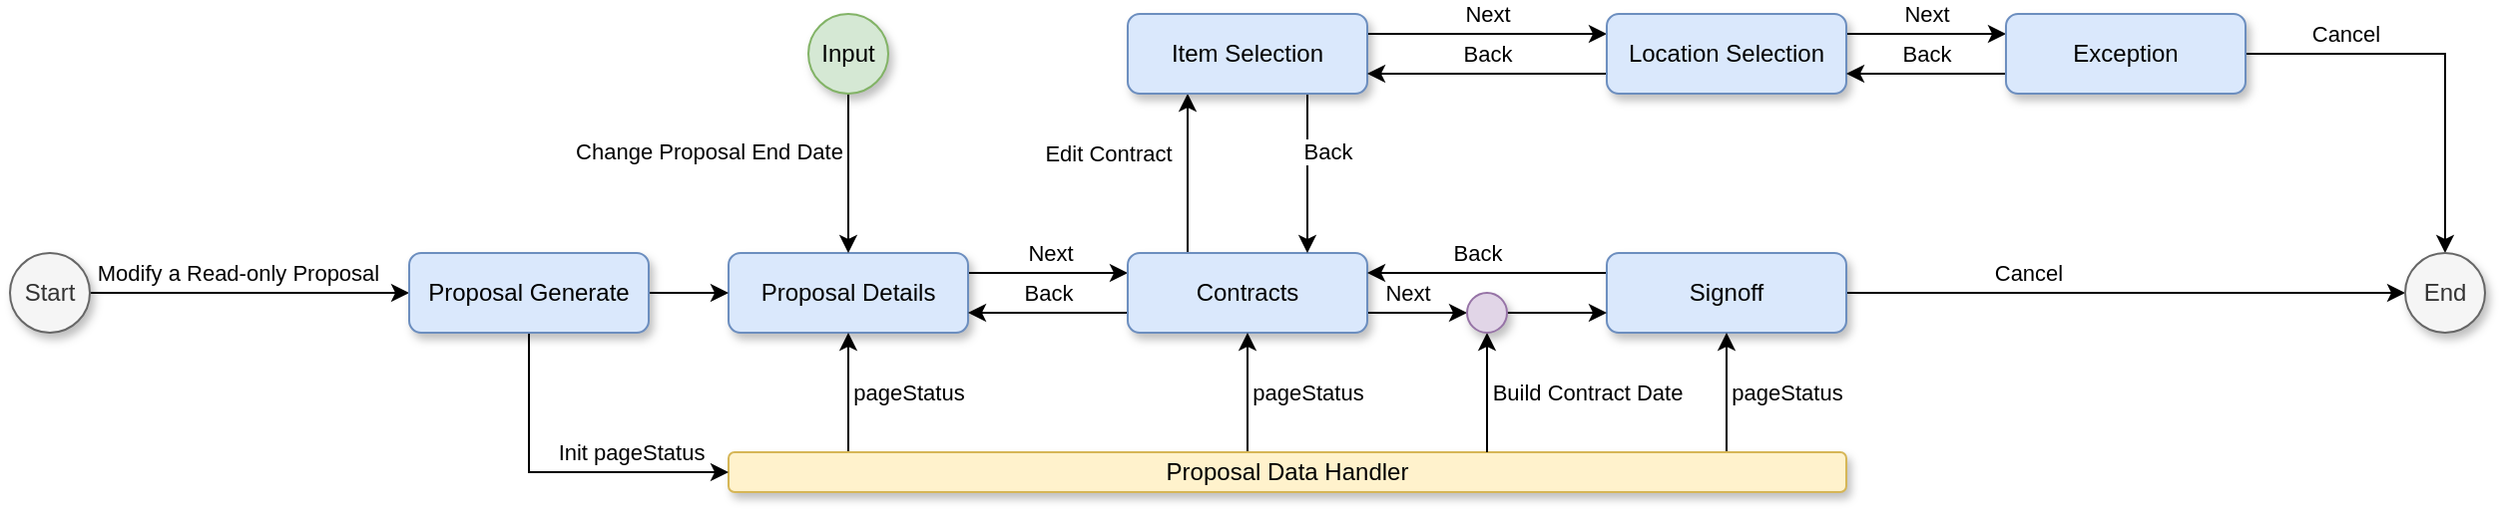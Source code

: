 <mxfile version="14.9.4" type="github">
  <diagram id="MpMKGlxmZKTNohCJST7r" name="Page-1">
    <mxGraphModel dx="2249" dy="882" grid="1" gridSize="10" guides="1" tooltips="1" connect="1" arrows="1" fold="1" page="1" pageScale="1" pageWidth="827" pageHeight="1169" math="0" shadow="0">
      <root>
        <mxCell id="0" />
        <mxCell id="1" parent="0" />
        <mxCell id="CWZlS4MAvRdUrijUF1ng-20" style="edgeStyle=orthogonalEdgeStyle;rounded=0;orthogonalLoop=1;jettySize=auto;html=1;entryX=0;entryY=0.25;entryDx=0;entryDy=0;exitX=1;exitY=0.25;exitDx=0;exitDy=0;" parent="1" source="CWZlS4MAvRdUrijUF1ng-1" target="CWZlS4MAvRdUrijUF1ng-2" edge="1">
          <mxGeometry relative="1" as="geometry" />
        </mxCell>
        <mxCell id="CWZlS4MAvRdUrijUF1ng-21" value="Next" style="edgeLabel;html=1;align=center;verticalAlign=middle;resizable=0;points=[];" parent="CWZlS4MAvRdUrijUF1ng-20" vertex="1" connectable="0">
          <mxGeometry x="-0.361" y="-2" relative="1" as="geometry">
            <mxPoint x="15" y="-12" as="offset" />
          </mxGeometry>
        </mxCell>
        <mxCell id="CWZlS4MAvRdUrijUF1ng-1" value="Proposal Details" style="rounded=1;whiteSpace=wrap;html=1;fillColor=#dae8fc;strokeColor=#6c8ebf;shadow=1;" parent="1" vertex="1">
          <mxGeometry x="120" y="160" width="120" height="40" as="geometry" />
        </mxCell>
        <mxCell id="CWZlS4MAvRdUrijUF1ng-14" style="edgeStyle=orthogonalEdgeStyle;rounded=0;orthogonalLoop=1;jettySize=auto;html=1;entryX=0.25;entryY=1;entryDx=0;entryDy=0;exitX=0.25;exitY=0;exitDx=0;exitDy=0;" parent="1" source="CWZlS4MAvRdUrijUF1ng-2" target="CWZlS4MAvRdUrijUF1ng-7" edge="1">
          <mxGeometry relative="1" as="geometry">
            <Array as="points" />
          </mxGeometry>
        </mxCell>
        <mxCell id="CWZlS4MAvRdUrijUF1ng-15" value="Edit Contract" style="edgeLabel;html=1;align=center;verticalAlign=middle;resizable=0;points=[];" parent="CWZlS4MAvRdUrijUF1ng-14" vertex="1" connectable="0">
          <mxGeometry x="0.25" y="-2" relative="1" as="geometry">
            <mxPoint x="-42" as="offset" />
          </mxGeometry>
        </mxCell>
        <mxCell id="CWZlS4MAvRdUrijUF1ng-22" style="edgeStyle=orthogonalEdgeStyle;rounded=0;orthogonalLoop=1;jettySize=auto;html=1;exitX=0;exitY=0.75;exitDx=0;exitDy=0;entryX=1;entryY=0.75;entryDx=0;entryDy=0;" parent="1" source="CWZlS4MAvRdUrijUF1ng-2" target="CWZlS4MAvRdUrijUF1ng-1" edge="1">
          <mxGeometry relative="1" as="geometry">
            <mxPoint x="210" y="190" as="targetPoint" />
          </mxGeometry>
        </mxCell>
        <mxCell id="CWZlS4MAvRdUrijUF1ng-23" value="Back" style="edgeLabel;html=1;align=center;verticalAlign=middle;resizable=0;points=[];" parent="CWZlS4MAvRdUrijUF1ng-22" vertex="1" connectable="0">
          <mxGeometry x="-0.294" y="1" relative="1" as="geometry">
            <mxPoint x="-12" y="-11" as="offset" />
          </mxGeometry>
        </mxCell>
        <mxCell id="CWZlS4MAvRdUrijUF1ng-41" style="edgeStyle=orthogonalEdgeStyle;rounded=0;orthogonalLoop=1;jettySize=auto;html=1;entryX=0;entryY=0.5;entryDx=0;entryDy=0;exitX=1;exitY=0.75;exitDx=0;exitDy=0;" parent="1" source="CWZlS4MAvRdUrijUF1ng-2" target="CWZlS4MAvRdUrijUF1ng-40" edge="1">
          <mxGeometry relative="1" as="geometry">
            <Array as="points">
              <mxPoint x="470" y="190" />
              <mxPoint x="470" y="190" />
            </Array>
          </mxGeometry>
        </mxCell>
        <mxCell id="CWZlS4MAvRdUrijUF1ng-45" value="Next" style="edgeLabel;html=1;align=center;verticalAlign=middle;resizable=0;points=[];" parent="CWZlS4MAvRdUrijUF1ng-41" vertex="1" connectable="0">
          <mxGeometry x="0.236" y="-1" relative="1" as="geometry">
            <mxPoint x="-11" y="-11" as="offset" />
          </mxGeometry>
        </mxCell>
        <mxCell id="CWZlS4MAvRdUrijUF1ng-2" value="Contracts" style="rounded=1;whiteSpace=wrap;html=1;fillColor=#dae8fc;strokeColor=#6c8ebf;shadow=1;" parent="1" vertex="1">
          <mxGeometry x="320" y="160" width="120" height="40" as="geometry" />
        </mxCell>
        <mxCell id="CWZlS4MAvRdUrijUF1ng-24" style="edgeStyle=orthogonalEdgeStyle;rounded=0;orthogonalLoop=1;jettySize=auto;html=1;exitX=0;exitY=0.25;exitDx=0;exitDy=0;entryX=1;entryY=0.25;entryDx=0;entryDy=0;" parent="1" source="CWZlS4MAvRdUrijUF1ng-3" target="CWZlS4MAvRdUrijUF1ng-2" edge="1">
          <mxGeometry relative="1" as="geometry" />
        </mxCell>
        <mxCell id="CWZlS4MAvRdUrijUF1ng-25" value="Back" style="edgeLabel;html=1;align=center;verticalAlign=middle;resizable=0;points=[];" parent="CWZlS4MAvRdUrijUF1ng-24" vertex="1" connectable="0">
          <mxGeometry x="0.258" relative="1" as="geometry">
            <mxPoint x="10" y="-10" as="offset" />
          </mxGeometry>
        </mxCell>
        <mxCell id="CWZlS4MAvRdUrijUF1ng-46" style="edgeStyle=orthogonalEdgeStyle;rounded=0;orthogonalLoop=1;jettySize=auto;html=1;entryX=0;entryY=0.5;entryDx=0;entryDy=0;" parent="1" source="CWZlS4MAvRdUrijUF1ng-3" target="CWZlS4MAvRdUrijUF1ng-10" edge="1">
          <mxGeometry relative="1" as="geometry" />
        </mxCell>
        <mxCell id="CWZlS4MAvRdUrijUF1ng-47" value="Cancel" style="edgeLabel;html=1;align=center;verticalAlign=middle;resizable=0;points=[];" parent="CWZlS4MAvRdUrijUF1ng-46" vertex="1" connectable="0">
          <mxGeometry x="-0.702" y="1" relative="1" as="geometry">
            <mxPoint x="49" y="-9" as="offset" />
          </mxGeometry>
        </mxCell>
        <mxCell id="CWZlS4MAvRdUrijUF1ng-3" value="Signoff" style="rounded=1;whiteSpace=wrap;html=1;fillColor=#dae8fc;strokeColor=#6c8ebf;shadow=1;" parent="1" vertex="1">
          <mxGeometry x="560" y="160" width="120" height="40" as="geometry" />
        </mxCell>
        <mxCell id="CWZlS4MAvRdUrijUF1ng-6" style="edgeStyle=orthogonalEdgeStyle;rounded=0;orthogonalLoop=1;jettySize=auto;html=1;entryX=0;entryY=0.5;entryDx=0;entryDy=0;" parent="1" source="CWZlS4MAvRdUrijUF1ng-5" target="CWZlS4MAvRdUrijUF1ng-29" edge="1">
          <mxGeometry relative="1" as="geometry" />
        </mxCell>
        <mxCell id="CWZlS4MAvRdUrijUF1ng-13" value="Modify a Read-only Proposal" style="edgeLabel;html=1;align=center;verticalAlign=middle;resizable=0;points=[];" parent="CWZlS4MAvRdUrijUF1ng-6" vertex="1" connectable="0">
          <mxGeometry x="-0.26" relative="1" as="geometry">
            <mxPoint x="15" y="-10" as="offset" />
          </mxGeometry>
        </mxCell>
        <mxCell id="CWZlS4MAvRdUrijUF1ng-5" value="Start" style="ellipse;whiteSpace=wrap;html=1;aspect=fixed;fillColor=#f5f5f5;strokeColor=#666666;fontColor=#333333;shadow=1;" parent="1" vertex="1">
          <mxGeometry x="-240" y="160" width="40" height="40" as="geometry" />
        </mxCell>
        <mxCell id="CWZlS4MAvRdUrijUF1ng-16" style="edgeStyle=orthogonalEdgeStyle;rounded=0;orthogonalLoop=1;jettySize=auto;html=1;entryX=0;entryY=0.25;entryDx=0;entryDy=0;exitX=1;exitY=0.25;exitDx=0;exitDy=0;" parent="1" source="CWZlS4MAvRdUrijUF1ng-7" target="CWZlS4MAvRdUrijUF1ng-8" edge="1">
          <mxGeometry relative="1" as="geometry" />
        </mxCell>
        <mxCell id="CWZlS4MAvRdUrijUF1ng-49" value="Next" style="edgeLabel;html=1;align=center;verticalAlign=middle;resizable=0;points=[];" parent="CWZlS4MAvRdUrijUF1ng-16" vertex="1" connectable="0">
          <mxGeometry x="-0.183" y="2" relative="1" as="geometry">
            <mxPoint x="11" y="-8" as="offset" />
          </mxGeometry>
        </mxCell>
        <mxCell id="CWZlS4MAvRdUrijUF1ng-18" style="edgeStyle=orthogonalEdgeStyle;rounded=0;orthogonalLoop=1;jettySize=auto;html=1;exitX=0.75;exitY=1;exitDx=0;exitDy=0;entryX=0.75;entryY=0;entryDx=0;entryDy=0;" parent="1" source="CWZlS4MAvRdUrijUF1ng-7" target="CWZlS4MAvRdUrijUF1ng-2" edge="1">
          <mxGeometry relative="1" as="geometry" />
        </mxCell>
        <mxCell id="CWZlS4MAvRdUrijUF1ng-19" value="Back" style="edgeLabel;html=1;align=center;verticalAlign=middle;resizable=0;points=[];" parent="CWZlS4MAvRdUrijUF1ng-18" vertex="1" connectable="0">
          <mxGeometry x="-0.283" y="1" relative="1" as="geometry">
            <mxPoint x="9" as="offset" />
          </mxGeometry>
        </mxCell>
        <mxCell id="CWZlS4MAvRdUrijUF1ng-7" value="Item Selection" style="rounded=1;whiteSpace=wrap;html=1;fillColor=#dae8fc;strokeColor=#6c8ebf;shadow=1;" parent="1" vertex="1">
          <mxGeometry x="320" y="40" width="120" height="40" as="geometry" />
        </mxCell>
        <mxCell id="CWZlS4MAvRdUrijUF1ng-17" style="edgeStyle=orthogonalEdgeStyle;rounded=0;orthogonalLoop=1;jettySize=auto;html=1;entryX=0;entryY=0.25;entryDx=0;entryDy=0;exitX=1;exitY=0.25;exitDx=0;exitDy=0;" parent="1" source="CWZlS4MAvRdUrijUF1ng-8" target="CWZlS4MAvRdUrijUF1ng-9" edge="1">
          <mxGeometry relative="1" as="geometry" />
        </mxCell>
        <mxCell id="CWZlS4MAvRdUrijUF1ng-52" value="Next" style="edgeLabel;html=1;align=center;verticalAlign=middle;resizable=0;points=[];" parent="CWZlS4MAvRdUrijUF1ng-17" vertex="1" connectable="0">
          <mxGeometry x="-0.258" y="1" relative="1" as="geometry">
            <mxPoint x="10" y="-9" as="offset" />
          </mxGeometry>
        </mxCell>
        <mxCell id="CWZlS4MAvRdUrijUF1ng-48" style="edgeStyle=orthogonalEdgeStyle;rounded=0;orthogonalLoop=1;jettySize=auto;html=1;entryX=1;entryY=0.75;entryDx=0;entryDy=0;exitX=0;exitY=0.75;exitDx=0;exitDy=0;" parent="1" source="CWZlS4MAvRdUrijUF1ng-8" target="CWZlS4MAvRdUrijUF1ng-7" edge="1">
          <mxGeometry relative="1" as="geometry" />
        </mxCell>
        <mxCell id="CWZlS4MAvRdUrijUF1ng-50" value="Back" style="edgeLabel;html=1;align=center;verticalAlign=middle;resizable=0;points=[];" parent="CWZlS4MAvRdUrijUF1ng-48" vertex="1" connectable="0">
          <mxGeometry x="0.261" y="-1" relative="1" as="geometry">
            <mxPoint x="15" y="-9" as="offset" />
          </mxGeometry>
        </mxCell>
        <mxCell id="CWZlS4MAvRdUrijUF1ng-8" value="Location Selection" style="rounded=1;whiteSpace=wrap;html=1;fillColor=#dae8fc;strokeColor=#6c8ebf;shadow=1;" parent="1" vertex="1">
          <mxGeometry x="560" y="40" width="120" height="40" as="geometry" />
        </mxCell>
        <mxCell id="CWZlS4MAvRdUrijUF1ng-11" style="edgeStyle=orthogonalEdgeStyle;rounded=0;orthogonalLoop=1;jettySize=auto;html=1;entryX=0.5;entryY=0;entryDx=0;entryDy=0;" parent="1" source="CWZlS4MAvRdUrijUF1ng-9" target="CWZlS4MAvRdUrijUF1ng-10" edge="1">
          <mxGeometry relative="1" as="geometry" />
        </mxCell>
        <mxCell id="CWZlS4MAvRdUrijUF1ng-12" value="Cancel" style="edgeLabel;html=1;align=center;verticalAlign=middle;resizable=0;points=[];" parent="CWZlS4MAvRdUrijUF1ng-11" vertex="1" connectable="0">
          <mxGeometry x="-0.36" y="-1" relative="1" as="geometry">
            <mxPoint x="-14" y="-11" as="offset" />
          </mxGeometry>
        </mxCell>
        <mxCell id="CWZlS4MAvRdUrijUF1ng-51" style="edgeStyle=orthogonalEdgeStyle;rounded=0;orthogonalLoop=1;jettySize=auto;html=1;entryX=1;entryY=0.75;entryDx=0;entryDy=0;exitX=0;exitY=0.75;exitDx=0;exitDy=0;" parent="1" source="CWZlS4MAvRdUrijUF1ng-9" target="CWZlS4MAvRdUrijUF1ng-8" edge="1">
          <mxGeometry relative="1" as="geometry" />
        </mxCell>
        <mxCell id="CWZlS4MAvRdUrijUF1ng-53" value="Back" style="edgeLabel;html=1;align=center;verticalAlign=middle;resizable=0;points=[];" parent="CWZlS4MAvRdUrijUF1ng-51" vertex="1" connectable="0">
          <mxGeometry x="0.225" y="1" relative="1" as="geometry">
            <mxPoint x="9" y="-11" as="offset" />
          </mxGeometry>
        </mxCell>
        <mxCell id="CWZlS4MAvRdUrijUF1ng-9" value="Exception" style="rounded=1;whiteSpace=wrap;html=1;fillColor=#dae8fc;strokeColor=#6c8ebf;shadow=1;" parent="1" vertex="1">
          <mxGeometry x="760" y="40" width="120" height="40" as="geometry" />
        </mxCell>
        <mxCell id="CWZlS4MAvRdUrijUF1ng-10" value="End" style="ellipse;whiteSpace=wrap;html=1;aspect=fixed;fillColor=#f5f5f5;strokeColor=#666666;fontColor=#333333;shadow=1;sketch=0;" parent="1" vertex="1">
          <mxGeometry x="960" y="160" width="40" height="40" as="geometry" />
        </mxCell>
        <mxCell id="CWZlS4MAvRdUrijUF1ng-27" style="edgeStyle=orthogonalEdgeStyle;rounded=0;orthogonalLoop=1;jettySize=auto;html=1;entryX=0.5;entryY=1;entryDx=0;entryDy=0;" parent="1" source="CWZlS4MAvRdUrijUF1ng-26" target="CWZlS4MAvRdUrijUF1ng-1" edge="1">
          <mxGeometry relative="1" as="geometry">
            <Array as="points">
              <mxPoint x="140" y="260" />
              <mxPoint x="140" y="260" />
            </Array>
          </mxGeometry>
        </mxCell>
        <mxCell id="CWZlS4MAvRdUrijUF1ng-28" value="pageStatus" style="edgeLabel;html=1;align=center;verticalAlign=middle;resizable=0;points=[];" parent="CWZlS4MAvRdUrijUF1ng-27" vertex="1" connectable="0">
          <mxGeometry x="0.2" y="1" relative="1" as="geometry">
            <mxPoint x="31" y="6" as="offset" />
          </mxGeometry>
        </mxCell>
        <mxCell id="CWZlS4MAvRdUrijUF1ng-33" style="edgeStyle=orthogonalEdgeStyle;rounded=0;orthogonalLoop=1;jettySize=auto;html=1;entryX=0.5;entryY=1;entryDx=0;entryDy=0;" parent="1" source="CWZlS4MAvRdUrijUF1ng-26" target="CWZlS4MAvRdUrijUF1ng-2" edge="1">
          <mxGeometry relative="1" as="geometry">
            <Array as="points">
              <mxPoint x="380" y="260" />
              <mxPoint x="380" y="260" />
            </Array>
          </mxGeometry>
        </mxCell>
        <mxCell id="CWZlS4MAvRdUrijUF1ng-34" value="pageStatus" style="edgeLabel;html=1;align=center;verticalAlign=middle;resizable=0;points=[];" parent="CWZlS4MAvRdUrijUF1ng-33" vertex="1" connectable="0">
          <mxGeometry x="0.233" relative="1" as="geometry">
            <mxPoint x="30" y="7" as="offset" />
          </mxGeometry>
        </mxCell>
        <mxCell id="CWZlS4MAvRdUrijUF1ng-35" style="edgeStyle=orthogonalEdgeStyle;rounded=0;orthogonalLoop=1;jettySize=auto;html=1;entryX=0.5;entryY=1;entryDx=0;entryDy=0;" parent="1" source="CWZlS4MAvRdUrijUF1ng-26" target="CWZlS4MAvRdUrijUF1ng-3" edge="1">
          <mxGeometry relative="1" as="geometry">
            <Array as="points">
              <mxPoint x="580" y="260" />
              <mxPoint x="580" y="260" />
            </Array>
          </mxGeometry>
        </mxCell>
        <mxCell id="CWZlS4MAvRdUrijUF1ng-36" value="pageStatus" style="edgeLabel;html=1;align=center;verticalAlign=middle;resizable=0;points=[];" parent="CWZlS4MAvRdUrijUF1ng-35" vertex="1" connectable="0">
          <mxGeometry x="-0.283" y="1" relative="1" as="geometry">
            <mxPoint x="31" y="-9" as="offset" />
          </mxGeometry>
        </mxCell>
        <mxCell id="CWZlS4MAvRdUrijUF1ng-26" value="Proposal Data Handler" style="rounded=1;whiteSpace=wrap;html=1;fillColor=#fff2cc;strokeColor=#d6b656;shadow=1;" parent="1" vertex="1">
          <mxGeometry x="120" y="260" width="560" height="20" as="geometry" />
        </mxCell>
        <mxCell id="CWZlS4MAvRdUrijUF1ng-30" style="edgeStyle=orthogonalEdgeStyle;rounded=0;orthogonalLoop=1;jettySize=auto;html=1;entryX=0;entryY=0.5;entryDx=0;entryDy=0;exitX=1;exitY=0.5;exitDx=0;exitDy=0;" parent="1" source="CWZlS4MAvRdUrijUF1ng-29" target="CWZlS4MAvRdUrijUF1ng-1" edge="1">
          <mxGeometry relative="1" as="geometry" />
        </mxCell>
        <mxCell id="CWZlS4MAvRdUrijUF1ng-31" style="edgeStyle=orthogonalEdgeStyle;rounded=0;orthogonalLoop=1;jettySize=auto;html=1;entryX=0;entryY=0.5;entryDx=0;entryDy=0;exitX=0.5;exitY=1;exitDx=0;exitDy=0;" parent="1" source="CWZlS4MAvRdUrijUF1ng-29" target="CWZlS4MAvRdUrijUF1ng-26" edge="1">
          <mxGeometry relative="1" as="geometry" />
        </mxCell>
        <mxCell id="CWZlS4MAvRdUrijUF1ng-32" value="Init pageStatus" style="edgeLabel;html=1;align=center;verticalAlign=middle;resizable=0;points=[];" parent="CWZlS4MAvRdUrijUF1ng-31" vertex="1" connectable="0">
          <mxGeometry x="0.27" y="-3" relative="1" as="geometry">
            <mxPoint x="13" y="-13" as="offset" />
          </mxGeometry>
        </mxCell>
        <mxCell id="CWZlS4MAvRdUrijUF1ng-29" value="Proposal Generate" style="rounded=1;whiteSpace=wrap;html=1;fillColor=#dae8fc;strokeColor=#6c8ebf;shadow=1;" parent="1" vertex="1">
          <mxGeometry x="-40" y="160" width="120" height="40" as="geometry" />
        </mxCell>
        <mxCell id="CWZlS4MAvRdUrijUF1ng-42" style="edgeStyle=orthogonalEdgeStyle;rounded=0;orthogonalLoop=1;jettySize=auto;html=1;entryX=0;entryY=0.75;entryDx=0;entryDy=0;" parent="1" source="CWZlS4MAvRdUrijUF1ng-40" target="CWZlS4MAvRdUrijUF1ng-3" edge="1">
          <mxGeometry relative="1" as="geometry" />
        </mxCell>
        <mxCell id="CWZlS4MAvRdUrijUF1ng-43" style="edgeStyle=orthogonalEdgeStyle;rounded=0;orthogonalLoop=1;jettySize=auto;html=1;exitX=0.5;exitY=1;exitDx=0;exitDy=0;startArrow=classic;startFill=1;endArrow=none;endFill=0;" parent="1" source="CWZlS4MAvRdUrijUF1ng-40" target="CWZlS4MAvRdUrijUF1ng-26" edge="1">
          <mxGeometry relative="1" as="geometry">
            <Array as="points">
              <mxPoint x="500" y="250" />
              <mxPoint x="500" y="250" />
            </Array>
          </mxGeometry>
        </mxCell>
        <mxCell id="CWZlS4MAvRdUrijUF1ng-44" value="Build Contract Date" style="edgeLabel;html=1;align=center;verticalAlign=middle;resizable=0;points=[];" parent="CWZlS4MAvRdUrijUF1ng-43" vertex="1" connectable="0">
          <mxGeometry x="-0.244" y="-2" relative="1" as="geometry">
            <mxPoint x="52" y="7" as="offset" />
          </mxGeometry>
        </mxCell>
        <mxCell id="CWZlS4MAvRdUrijUF1ng-40" value="" style="ellipse;whiteSpace=wrap;html=1;aspect=fixed;fillColor=#e1d5e7;strokeColor=#9673a6;shadow=1;" parent="1" vertex="1">
          <mxGeometry x="490" y="180" width="20" height="20" as="geometry" />
        </mxCell>
        <mxCell id="CWZlS4MAvRdUrijUF1ng-57" style="edgeStyle=orthogonalEdgeStyle;rounded=0;orthogonalLoop=1;jettySize=auto;html=1;entryX=0.5;entryY=0;entryDx=0;entryDy=0;" parent="1" source="CWZlS4MAvRdUrijUF1ng-54" target="CWZlS4MAvRdUrijUF1ng-1" edge="1">
          <mxGeometry relative="1" as="geometry" />
        </mxCell>
        <mxCell id="CWZlS4MAvRdUrijUF1ng-58" value="Change Proposal End Date" style="edgeLabel;html=1;align=center;verticalAlign=middle;resizable=0;points=[];" parent="CWZlS4MAvRdUrijUF1ng-57" vertex="1" connectable="0">
          <mxGeometry x="-0.283" y="-1" relative="1" as="geometry">
            <mxPoint x="-69" as="offset" />
          </mxGeometry>
        </mxCell>
        <mxCell id="CWZlS4MAvRdUrijUF1ng-54" value="Input" style="ellipse;whiteSpace=wrap;html=1;aspect=fixed;fillColor=#d5e8d4;strokeColor=#82b366;shadow=1;" parent="1" vertex="1">
          <mxGeometry x="160" y="40" width="40" height="40" as="geometry" />
        </mxCell>
      </root>
    </mxGraphModel>
  </diagram>
</mxfile>
